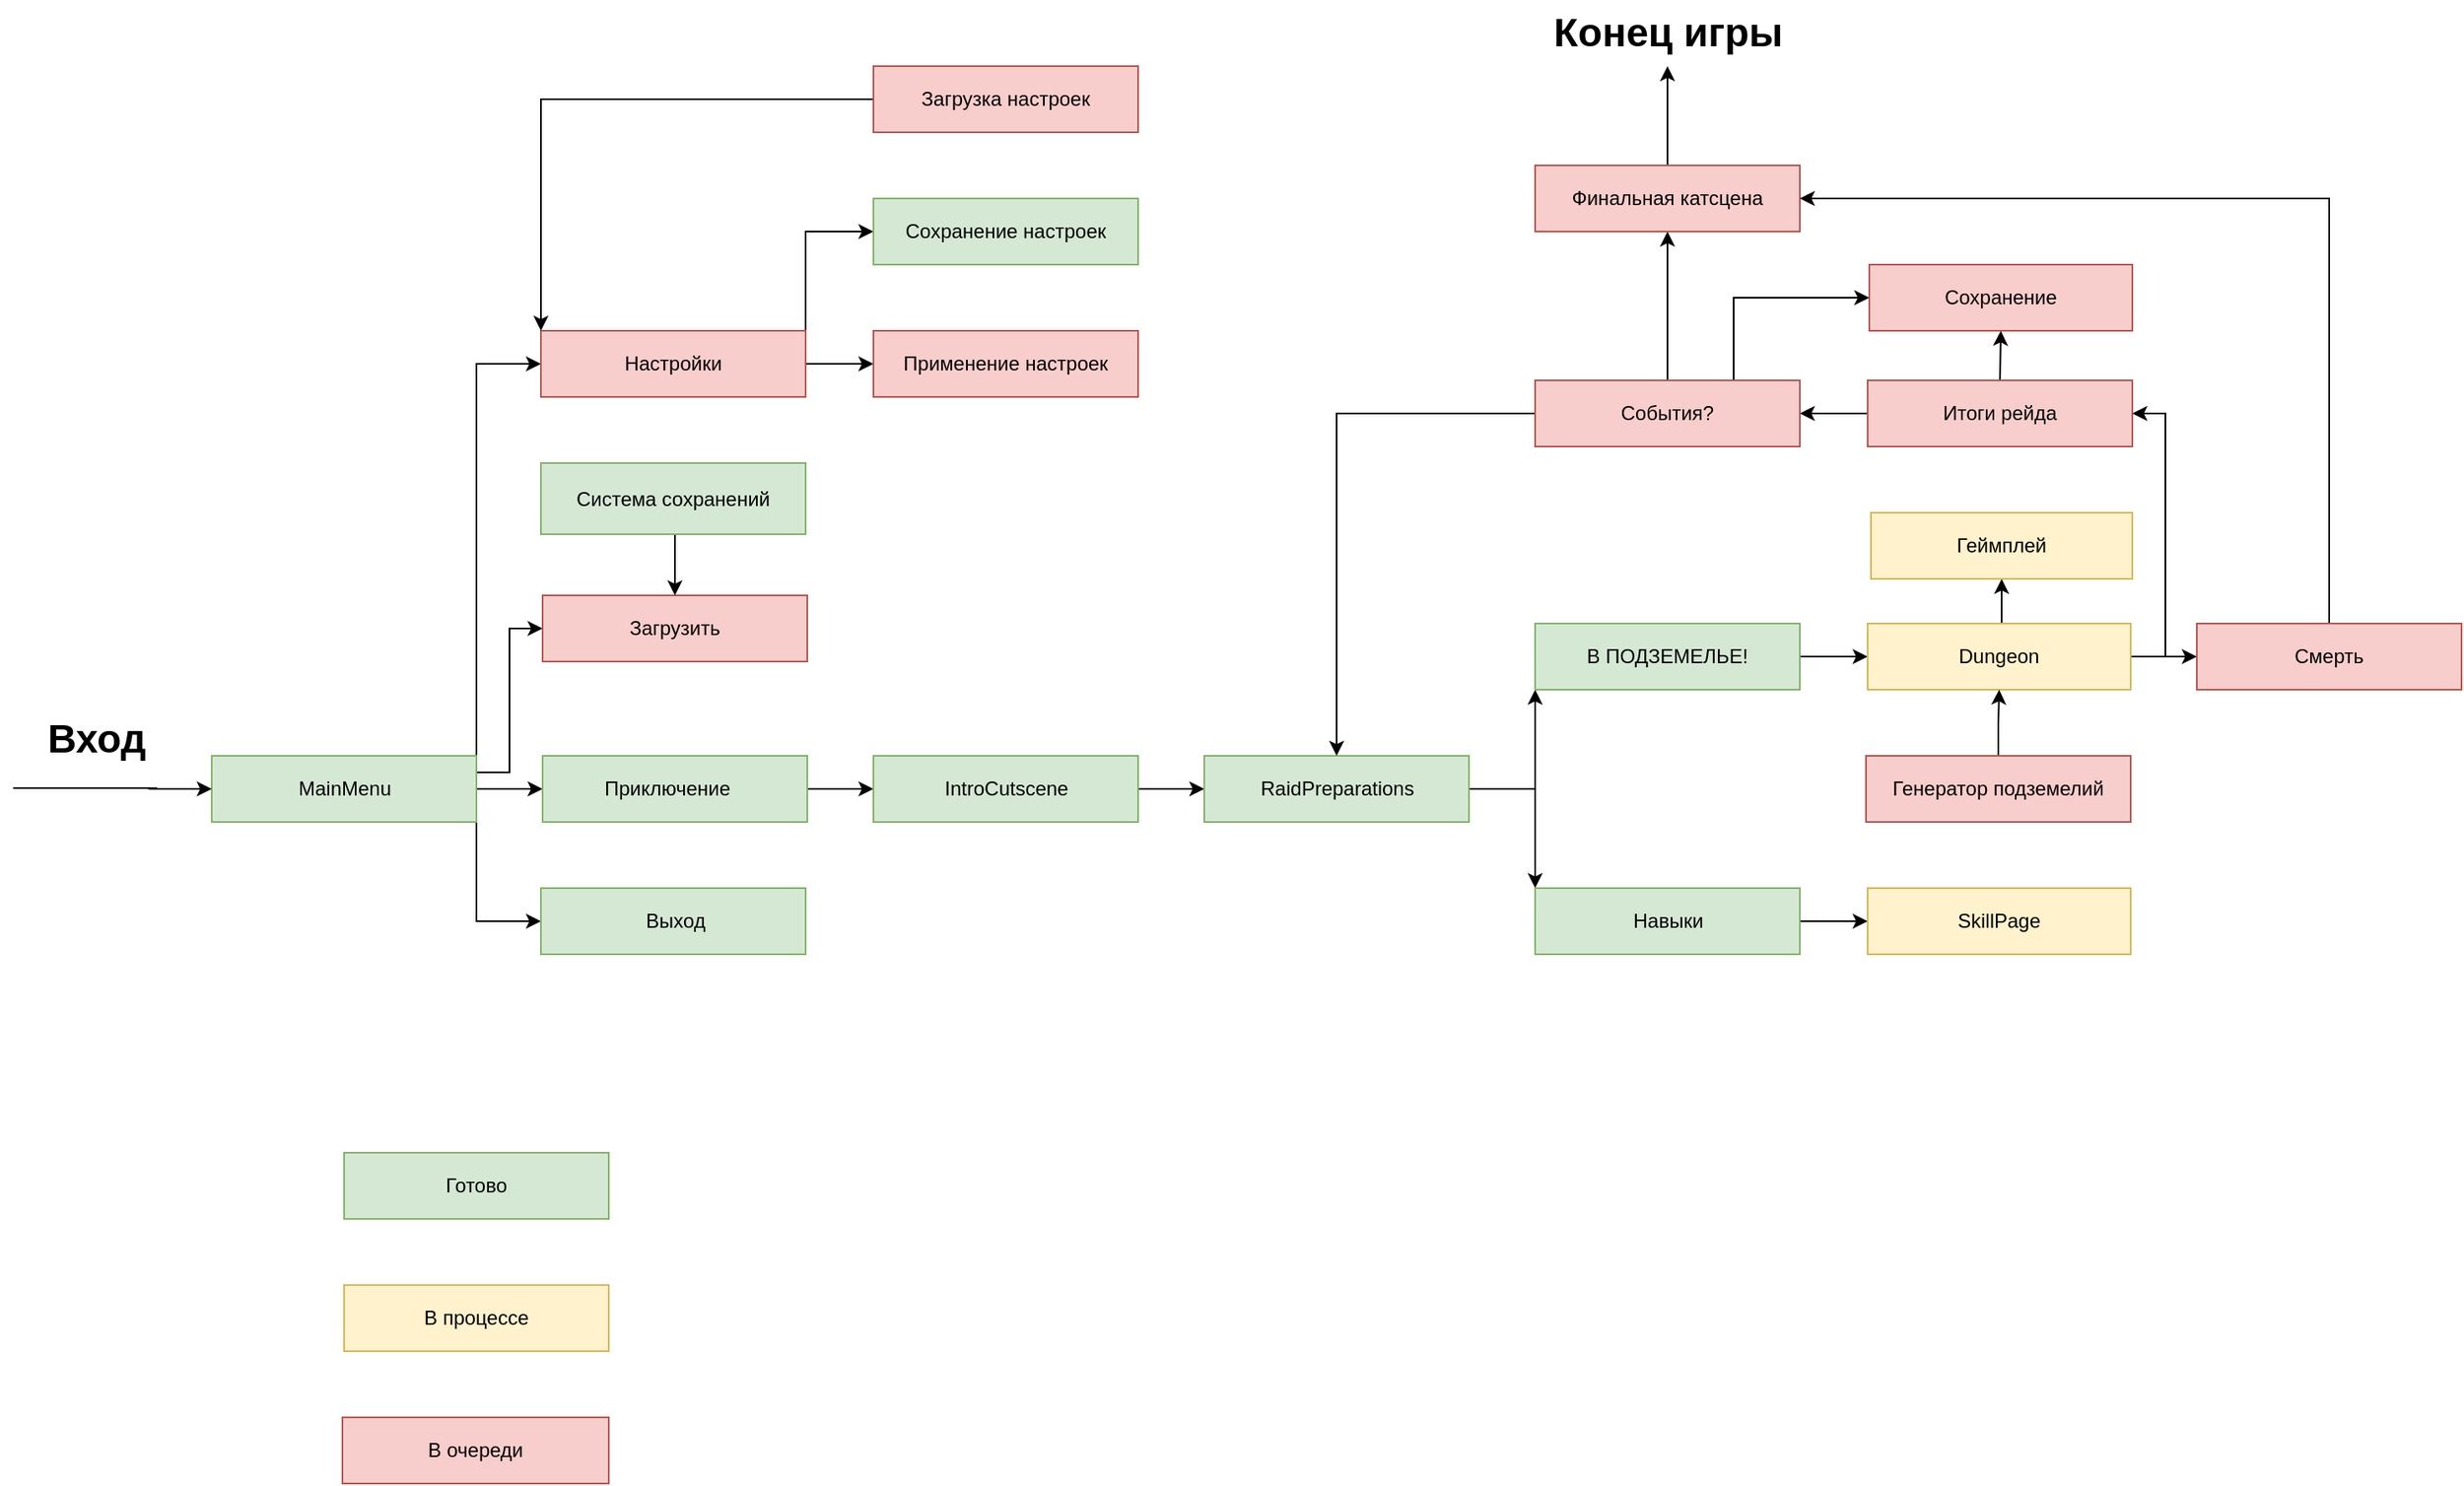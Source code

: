 <mxfile version="14.2.3" type="device"><diagram id="2G_d-y6LxR8InipFiBuK" name="Page-1"><mxGraphModel dx="1853" dy="2597" grid="1" gridSize="10" guides="1" tooltips="1" connect="1" arrows="1" fold="1" page="1" pageScale="1" pageWidth="1169" pageHeight="827" math="0" shadow="0"><root><mxCell id="0"/><mxCell id="1" parent="0"/><mxCell id="_afCA9wTKyq807WtL1LG-11" style="edgeStyle=orthogonalEdgeStyle;rounded=0;orthogonalLoop=1;jettySize=auto;html=1;exitX=1;exitY=0.5;exitDx=0;exitDy=0;entryX=0;entryY=0.5;entryDx=0;entryDy=0;" edge="1" parent="1" source="_afCA9wTKyq807WtL1LG-1" target="_afCA9wTKyq807WtL1LG-10"><mxGeometry relative="1" as="geometry"/></mxCell><mxCell id="_afCA9wTKyq807WtL1LG-38" style="edgeStyle=orthogonalEdgeStyle;rounded=0;orthogonalLoop=1;jettySize=auto;html=1;exitX=1;exitY=0.25;exitDx=0;exitDy=0;entryX=0;entryY=0.5;entryDx=0;entryDy=0;" edge="1" parent="1" source="_afCA9wTKyq807WtL1LG-1" target="_afCA9wTKyq807WtL1LG-35"><mxGeometry relative="1" as="geometry"/></mxCell><mxCell id="_afCA9wTKyq807WtL1LG-39" style="edgeStyle=orthogonalEdgeStyle;rounded=0;orthogonalLoop=1;jettySize=auto;html=1;exitX=1;exitY=0;exitDx=0;exitDy=0;entryX=0;entryY=0.5;entryDx=0;entryDy=0;" edge="1" parent="1" source="_afCA9wTKyq807WtL1LG-1" target="_afCA9wTKyq807WtL1LG-36"><mxGeometry relative="1" as="geometry"/></mxCell><mxCell id="_afCA9wTKyq807WtL1LG-40" style="edgeStyle=orthogonalEdgeStyle;rounded=0;orthogonalLoop=1;jettySize=auto;html=1;exitX=1;exitY=1;exitDx=0;exitDy=0;entryX=0;entryY=0.5;entryDx=0;entryDy=0;" edge="1" parent="1" source="_afCA9wTKyq807WtL1LG-1" target="_afCA9wTKyq807WtL1LG-2"><mxGeometry relative="1" as="geometry"/></mxCell><mxCell id="_afCA9wTKyq807WtL1LG-1" value="" style="rounded=0;whiteSpace=wrap;html=1;fillColor=#d5e8d4;strokeColor=#82b366;" vertex="1" parent="1"><mxGeometry x="540" y="-23" width="160" height="40" as="geometry"/></mxCell><mxCell id="_afCA9wTKyq807WtL1LG-2" value="" style="rounded=0;whiteSpace=wrap;html=1;fillColor=#d5e8d4;strokeColor=#82b366;" vertex="1" parent="1"><mxGeometry x="739" y="57" width="160" height="40" as="geometry"/></mxCell><mxCell id="_afCA9wTKyq807WtL1LG-4" value="" style="endArrow=classic;html=1;" edge="1" parent="1"><mxGeometry width="50" height="50" relative="1" as="geometry"><mxPoint x="420" y="-3.5" as="sourcePoint"/><mxPoint x="540" y="-3" as="targetPoint"/><Array as="points"><mxPoint x="510" y="-3.5"/><mxPoint x="500" y="-3"/></Array></mxGeometry></mxCell><mxCell id="_afCA9wTKyq807WtL1LG-5" value="Вход" style="text;strokeColor=none;fillColor=none;html=1;fontSize=24;fontStyle=1;verticalAlign=middle;align=center;" vertex="1" parent="1"><mxGeometry x="420" y="-53" width="100" height="40" as="geometry"/></mxCell><mxCell id="_afCA9wTKyq807WtL1LG-6" value="MainMenu" style="text;html=1;align=center;verticalAlign=middle;resizable=0;points=[];autosize=1;" vertex="1" parent="1"><mxGeometry x="585" y="-13" width="70" height="20" as="geometry"/></mxCell><mxCell id="_afCA9wTKyq807WtL1LG-8" value="Выход" style="text;html=1;align=center;verticalAlign=middle;resizable=0;points=[];autosize=1;" vertex="1" parent="1"><mxGeometry x="795" y="67" width="50" height="20" as="geometry"/></mxCell><mxCell id="_afCA9wTKyq807WtL1LG-18" style="edgeStyle=orthogonalEdgeStyle;rounded=0;orthogonalLoop=1;jettySize=auto;html=1;exitX=1;exitY=0.5;exitDx=0;exitDy=0;entryX=0;entryY=0.5;entryDx=0;entryDy=0;" edge="1" parent="1" source="_afCA9wTKyq807WtL1LG-10" target="_afCA9wTKyq807WtL1LG-16"><mxGeometry relative="1" as="geometry"/></mxCell><mxCell id="_afCA9wTKyq807WtL1LG-10" value="" style="whiteSpace=wrap;html=1;fillColor=#d5e8d4;strokeColor=#82b366;" vertex="1" parent="1"><mxGeometry x="740" y="-23" width="160" height="40" as="geometry"/></mxCell><mxCell id="_afCA9wTKyq807WtL1LG-12" value="Приключение" style="text;html=1;align=center;verticalAlign=middle;resizable=0;points=[];autosize=1;" vertex="1" parent="1"><mxGeometry x="770" y="-13" width="90" height="20" as="geometry"/></mxCell><mxCell id="_afCA9wTKyq807WtL1LG-23" style="edgeStyle=orthogonalEdgeStyle;rounded=0;orthogonalLoop=1;jettySize=auto;html=1;exitX=1;exitY=0.5;exitDx=0;exitDy=0;entryX=0;entryY=0.5;entryDx=0;entryDy=0;" edge="1" parent="1" source="_afCA9wTKyq807WtL1LG-16" target="_afCA9wTKyq807WtL1LG-21"><mxGeometry relative="1" as="geometry"/></mxCell><mxCell id="_afCA9wTKyq807WtL1LG-16" value="" style="whiteSpace=wrap;html=1;fillColor=#d5e8d4;strokeColor=#82b366;" vertex="1" parent="1"><mxGeometry x="940" y="-23" width="160" height="40" as="geometry"/></mxCell><mxCell id="_afCA9wTKyq807WtL1LG-19" value="IntroCutscene" style="text;html=1;align=center;verticalAlign=middle;resizable=0;points=[];autosize=1;" vertex="1" parent="1"><mxGeometry x="975" y="-13" width="90" height="20" as="geometry"/></mxCell><mxCell id="_afCA9wTKyq807WtL1LG-26" style="edgeStyle=orthogonalEdgeStyle;rounded=0;orthogonalLoop=1;jettySize=auto;html=1;exitX=1;exitY=0.5;exitDx=0;exitDy=0;entryX=0;entryY=0;entryDx=0;entryDy=0;" edge="1" parent="1" source="_afCA9wTKyq807WtL1LG-21" target="_afCA9wTKyq807WtL1LG-24"><mxGeometry relative="1" as="geometry"/></mxCell><mxCell id="_afCA9wTKyq807WtL1LG-30" style="edgeStyle=orthogonalEdgeStyle;rounded=0;orthogonalLoop=1;jettySize=auto;html=1;exitX=1;exitY=0.5;exitDx=0;exitDy=0;entryX=0;entryY=1;entryDx=0;entryDy=0;" edge="1" parent="1" source="_afCA9wTKyq807WtL1LG-21" target="_afCA9wTKyq807WtL1LG-29"><mxGeometry relative="1" as="geometry"/></mxCell><mxCell id="_afCA9wTKyq807WtL1LG-21" value="" style="whiteSpace=wrap;html=1;fillColor=#d5e8d4;strokeColor=#82b366;" vertex="1" parent="1"><mxGeometry x="1140" y="-23" width="160" height="40" as="geometry"/></mxCell><mxCell id="_afCA9wTKyq807WtL1LG-22" value="RaidPreparations" style="text;html=1;align=center;verticalAlign=middle;resizable=0;points=[];autosize=1;" vertex="1" parent="1"><mxGeometry x="1165" y="-13" width="110" height="20" as="geometry"/></mxCell><mxCell id="_afCA9wTKyq807WtL1LG-34" style="edgeStyle=orthogonalEdgeStyle;rounded=0;orthogonalLoop=1;jettySize=auto;html=1;exitX=1;exitY=0.5;exitDx=0;exitDy=0;entryX=0;entryY=0.5;entryDx=0;entryDy=0;" edge="1" parent="1" source="_afCA9wTKyq807WtL1LG-24" target="_afCA9wTKyq807WtL1LG-33"><mxGeometry relative="1" as="geometry"/></mxCell><mxCell id="_afCA9wTKyq807WtL1LG-24" value="" style="whiteSpace=wrap;html=1;fillColor=#d5e8d4;strokeColor=#82b366;" vertex="1" parent="1"><mxGeometry x="1340" y="57" width="160" height="40" as="geometry"/></mxCell><mxCell id="_afCA9wTKyq807WtL1LG-25" value="Навыки" style="text;html=1;align=center;verticalAlign=middle;resizable=0;points=[];autosize=1;" vertex="1" parent="1"><mxGeometry x="1390" y="67" width="60" height="20" as="geometry"/></mxCell><mxCell id="_afCA9wTKyq807WtL1LG-32" style="edgeStyle=orthogonalEdgeStyle;rounded=0;orthogonalLoop=1;jettySize=auto;html=1;exitX=1;exitY=0.5;exitDx=0;exitDy=0;entryX=0;entryY=0.5;entryDx=0;entryDy=0;" edge="1" parent="1" source="_afCA9wTKyq807WtL1LG-29" target="_afCA9wTKyq807WtL1LG-31"><mxGeometry relative="1" as="geometry"/></mxCell><mxCell id="_afCA9wTKyq807WtL1LG-29" value="В ПОДЗЕМЕЛЬЕ!" style="whiteSpace=wrap;html=1;fillColor=#d5e8d4;strokeColor=#82b366;" vertex="1" parent="1"><mxGeometry x="1340" y="-103" width="160" height="40" as="geometry"/></mxCell><mxCell id="_afCA9wTKyq807WtL1LG-45" style="edgeStyle=orthogonalEdgeStyle;rounded=0;orthogonalLoop=1;jettySize=auto;html=1;exitX=1;exitY=0.5;exitDx=0;exitDy=0;entryX=1;entryY=0.5;entryDx=0;entryDy=0;" edge="1" parent="1" source="_afCA9wTKyq807WtL1LG-31" target="_afCA9wTKyq807WtL1LG-42"><mxGeometry relative="1" as="geometry"/></mxCell><mxCell id="_afCA9wTKyq807WtL1LG-55" style="edgeStyle=orthogonalEdgeStyle;rounded=0;orthogonalLoop=1;jettySize=auto;html=1;exitX=1;exitY=0.5;exitDx=0;exitDy=0;entryX=0;entryY=0.5;entryDx=0;entryDy=0;" edge="1" parent="1" source="_afCA9wTKyq807WtL1LG-31" target="_afCA9wTKyq807WtL1LG-54"><mxGeometry relative="1" as="geometry"/></mxCell><mxCell id="_afCA9wTKyq807WtL1LG-82" style="edgeStyle=orthogonalEdgeStyle;rounded=0;orthogonalLoop=1;jettySize=auto;html=1;exitX=0.5;exitY=0;exitDx=0;exitDy=0;entryX=0.5;entryY=1;entryDx=0;entryDy=0;" edge="1" parent="1" source="_afCA9wTKyq807WtL1LG-31" target="_afCA9wTKyq807WtL1LG-75"><mxGeometry relative="1" as="geometry"/></mxCell><mxCell id="_afCA9wTKyq807WtL1LG-31" value="Dungeon" style="whiteSpace=wrap;html=1;fillColor=#fff2cc;strokeColor=#d6b656;" vertex="1" parent="1"><mxGeometry x="1541" y="-103" width="159" height="40" as="geometry"/></mxCell><mxCell id="_afCA9wTKyq807WtL1LG-33" value="SkillPage" style="whiteSpace=wrap;html=1;fillColor=#fff2cc;strokeColor=#d6b656;" vertex="1" parent="1"><mxGeometry x="1541" y="57" width="159" height="40" as="geometry"/></mxCell><mxCell id="_afCA9wTKyq807WtL1LG-35" value="Загрузить" style="whiteSpace=wrap;html=1;fillColor=#f8cecc;strokeColor=#b85450;" vertex="1" parent="1"><mxGeometry x="740" y="-120" width="160" height="40" as="geometry"/></mxCell><mxCell id="_afCA9wTKyq807WtL1LG-69" style="edgeStyle=orthogonalEdgeStyle;rounded=0;orthogonalLoop=1;jettySize=auto;html=1;exitX=1;exitY=0.5;exitDx=0;exitDy=0;entryX=0;entryY=0.5;entryDx=0;entryDy=0;" edge="1" parent="1" source="_afCA9wTKyq807WtL1LG-36" target="_afCA9wTKyq807WtL1LG-68"><mxGeometry relative="1" as="geometry"/></mxCell><mxCell id="_afCA9wTKyq807WtL1LG-70" style="edgeStyle=orthogonalEdgeStyle;rounded=0;orthogonalLoop=1;jettySize=auto;html=1;exitX=1;exitY=0;exitDx=0;exitDy=0;entryX=0;entryY=0.5;entryDx=0;entryDy=0;" edge="1" parent="1" source="_afCA9wTKyq807WtL1LG-36" target="_afCA9wTKyq807WtL1LG-66"><mxGeometry relative="1" as="geometry"/></mxCell><mxCell id="_afCA9wTKyq807WtL1LG-36" value="Настройки" style="whiteSpace=wrap;html=1;fillColor=#f8cecc;strokeColor=#b85450;" vertex="1" parent="1"><mxGeometry x="739" y="-280" width="160" height="40" as="geometry"/></mxCell><mxCell id="_afCA9wTKyq807WtL1LG-46" style="edgeStyle=orthogonalEdgeStyle;rounded=0;orthogonalLoop=1;jettySize=auto;html=1;exitX=0;exitY=0.5;exitDx=0;exitDy=0;entryX=1;entryY=0.5;entryDx=0;entryDy=0;" edge="1" parent="1" source="_afCA9wTKyq807WtL1LG-42" target="_afCA9wTKyq807WtL1LG-44"><mxGeometry relative="1" as="geometry"/></mxCell><mxCell id="_afCA9wTKyq807WtL1LG-81" style="edgeStyle=orthogonalEdgeStyle;rounded=0;orthogonalLoop=1;jettySize=auto;html=1;exitX=0.5;exitY=0;exitDx=0;exitDy=0;entryX=0.5;entryY=1;entryDx=0;entryDy=0;" edge="1" parent="1" source="_afCA9wTKyq807WtL1LG-42" target="_afCA9wTKyq807WtL1LG-73"><mxGeometry relative="1" as="geometry"/></mxCell><mxCell id="_afCA9wTKyq807WtL1LG-42" value="Итоги рейда" style="whiteSpace=wrap;html=1;fillColor=#f8cecc;strokeColor=#b85450;" vertex="1" parent="1"><mxGeometry x="1541" y="-250" width="160" height="40" as="geometry"/></mxCell><mxCell id="_afCA9wTKyq807WtL1LG-47" style="edgeStyle=orthogonalEdgeStyle;rounded=0;orthogonalLoop=1;jettySize=auto;html=1;exitX=0;exitY=0.5;exitDx=0;exitDy=0;entryX=0.5;entryY=0;entryDx=0;entryDy=0;" edge="1" parent="1" source="_afCA9wTKyq807WtL1LG-44" target="_afCA9wTKyq807WtL1LG-21"><mxGeometry relative="1" as="geometry"/></mxCell><mxCell id="_afCA9wTKyq807WtL1LG-50" style="edgeStyle=orthogonalEdgeStyle;rounded=0;orthogonalLoop=1;jettySize=auto;html=1;exitX=0.5;exitY=0;exitDx=0;exitDy=0;entryX=0.5;entryY=1;entryDx=0;entryDy=0;" edge="1" parent="1" source="_afCA9wTKyq807WtL1LG-44" target="_afCA9wTKyq807WtL1LG-48"><mxGeometry relative="1" as="geometry"/></mxCell><mxCell id="_afCA9wTKyq807WtL1LG-80" style="edgeStyle=orthogonalEdgeStyle;rounded=0;orthogonalLoop=1;jettySize=auto;html=1;exitX=0.75;exitY=0;exitDx=0;exitDy=0;entryX=0;entryY=0.5;entryDx=0;entryDy=0;" edge="1" parent="1" source="_afCA9wTKyq807WtL1LG-44" target="_afCA9wTKyq807WtL1LG-73"><mxGeometry relative="1" as="geometry"/></mxCell><mxCell id="_afCA9wTKyq807WtL1LG-44" value="События?" style="whiteSpace=wrap;html=1;fillColor=#f8cecc;strokeColor=#b85450;" vertex="1" parent="1"><mxGeometry x="1340" y="-250" width="160" height="40" as="geometry"/></mxCell><mxCell id="_afCA9wTKyq807WtL1LG-51" style="edgeStyle=orthogonalEdgeStyle;rounded=0;orthogonalLoop=1;jettySize=auto;html=1;exitX=0.5;exitY=0;exitDx=0;exitDy=0;entryX=0.5;entryY=1;entryDx=0;entryDy=0;" edge="1" parent="1" source="_afCA9wTKyq807WtL1LG-48" target="_afCA9wTKyq807WtL1LG-53"><mxGeometry relative="1" as="geometry"><mxPoint x="1420" y="-363" as="targetPoint"/></mxGeometry></mxCell><mxCell id="_afCA9wTKyq807WtL1LG-48" value="Финальная катсцена" style="whiteSpace=wrap;html=1;fillColor=#f8cecc;strokeColor=#b85450;" vertex="1" parent="1"><mxGeometry x="1340" y="-380" width="160" height="40" as="geometry"/></mxCell><mxCell id="_afCA9wTKyq807WtL1LG-49" style="edgeStyle=orthogonalEdgeStyle;rounded=0;orthogonalLoop=1;jettySize=auto;html=1;exitX=0.5;exitY=1;exitDx=0;exitDy=0;" edge="1" parent="1" source="_afCA9wTKyq807WtL1LG-48" target="_afCA9wTKyq807WtL1LG-48"><mxGeometry relative="1" as="geometry"/></mxCell><mxCell id="_afCA9wTKyq807WtL1LG-53" value="Конец игры" style="text;strokeColor=none;fillColor=none;html=1;fontSize=24;fontStyle=1;verticalAlign=middle;align=center;" vertex="1" parent="1"><mxGeometry x="1370" y="-480" width="100" height="40" as="geometry"/></mxCell><mxCell id="_afCA9wTKyq807WtL1LG-56" style="edgeStyle=orthogonalEdgeStyle;rounded=0;orthogonalLoop=1;jettySize=auto;html=1;exitX=0.5;exitY=0;exitDx=0;exitDy=0;entryX=1;entryY=0.5;entryDx=0;entryDy=0;" edge="1" parent="1" source="_afCA9wTKyq807WtL1LG-54" target="_afCA9wTKyq807WtL1LG-48"><mxGeometry relative="1" as="geometry"/></mxCell><mxCell id="_afCA9wTKyq807WtL1LG-54" value="Смерть" style="whiteSpace=wrap;html=1;fillColor=#f8cecc;strokeColor=#b85450;" vertex="1" parent="1"><mxGeometry x="1740" y="-103" width="160" height="40" as="geometry"/></mxCell><mxCell id="_afCA9wTKyq807WtL1LG-57" value="Готово" style="whiteSpace=wrap;html=1;fillColor=#d5e8d4;strokeColor=#82b366;" vertex="1" parent="1"><mxGeometry x="620" y="217" width="160" height="40" as="geometry"/></mxCell><mxCell id="_afCA9wTKyq807WtL1LG-58" value="В процессе" style="whiteSpace=wrap;html=1;fillColor=#fff2cc;strokeColor=#d6b656;" vertex="1" parent="1"><mxGeometry x="620" y="297" width="160" height="40" as="geometry"/></mxCell><mxCell id="_afCA9wTKyq807WtL1LG-59" value="В очереди" style="whiteSpace=wrap;html=1;fillColor=#f8cecc;strokeColor=#b85450;" vertex="1" parent="1"><mxGeometry x="619" y="377" width="161" height="40" as="geometry"/></mxCell><mxCell id="_afCA9wTKyq807WtL1LG-62" style="edgeStyle=orthogonalEdgeStyle;rounded=0;orthogonalLoop=1;jettySize=auto;html=1;exitX=0.5;exitY=0;exitDx=0;exitDy=0;entryX=0.5;entryY=1;entryDx=0;entryDy=0;" edge="1" parent="1" source="_afCA9wTKyq807WtL1LG-61" target="_afCA9wTKyq807WtL1LG-31"><mxGeometry relative="1" as="geometry"/></mxCell><mxCell id="_afCA9wTKyq807WtL1LG-61" value="Генератор подземелий" style="whiteSpace=wrap;html=1;fillColor=#f8cecc;strokeColor=#b85450;" vertex="1" parent="1"><mxGeometry x="1540" y="-23" width="160" height="40" as="geometry"/></mxCell><mxCell id="_afCA9wTKyq807WtL1LG-65" style="edgeStyle=orthogonalEdgeStyle;rounded=0;orthogonalLoop=1;jettySize=auto;html=1;exitX=0.5;exitY=1;exitDx=0;exitDy=0;entryX=0.5;entryY=0;entryDx=0;entryDy=0;" edge="1" parent="1" source="_afCA9wTKyq807WtL1LG-63" target="_afCA9wTKyq807WtL1LG-35"><mxGeometry relative="1" as="geometry"/></mxCell><mxCell id="_afCA9wTKyq807WtL1LG-63" value="Система сохранений" style="whiteSpace=wrap;html=1;fillColor=#d5e8d4;strokeColor=#82b366;" vertex="1" parent="1"><mxGeometry x="739" y="-200" width="160" height="43" as="geometry"/></mxCell><mxCell id="_afCA9wTKyq807WtL1LG-66" value="Сохранение настроек" style="whiteSpace=wrap;html=1;fillColor=#d5e8d4;strokeColor=#82b366;" vertex="1" parent="1"><mxGeometry x="940" y="-360" width="160" height="40" as="geometry"/></mxCell><mxCell id="_afCA9wTKyq807WtL1LG-68" value="Применение настроек" style="whiteSpace=wrap;html=1;fillColor=#f8cecc;strokeColor=#b85450;" vertex="1" parent="1"><mxGeometry x="940" y="-280" width="160" height="40" as="geometry"/></mxCell><mxCell id="_afCA9wTKyq807WtL1LG-72" style="edgeStyle=orthogonalEdgeStyle;rounded=0;orthogonalLoop=1;jettySize=auto;html=1;exitX=0;exitY=0.5;exitDx=0;exitDy=0;entryX=0;entryY=0;entryDx=0;entryDy=0;" edge="1" parent="1" source="_afCA9wTKyq807WtL1LG-71" target="_afCA9wTKyq807WtL1LG-36"><mxGeometry relative="1" as="geometry"/></mxCell><mxCell id="_afCA9wTKyq807WtL1LG-71" value="Загрузка настроек" style="whiteSpace=wrap;html=1;fillColor=#f8cecc;strokeColor=#b85450;" vertex="1" parent="1"><mxGeometry x="940" y="-440" width="160" height="40" as="geometry"/></mxCell><mxCell id="_afCA9wTKyq807WtL1LG-73" value="Сохранение" style="whiteSpace=wrap;html=1;fillColor=#f8cecc;strokeColor=#b85450;" vertex="1" parent="1"><mxGeometry x="1542" y="-320" width="159" height="40" as="geometry"/></mxCell><mxCell id="_afCA9wTKyq807WtL1LG-75" value="Геймплей" style="whiteSpace=wrap;html=1;fillColor=#fff2cc;strokeColor=#d6b656;" vertex="1" parent="1"><mxGeometry x="1543" y="-170" width="158" height="40" as="geometry"/></mxCell></root></mxGraphModel></diagram></mxfile>